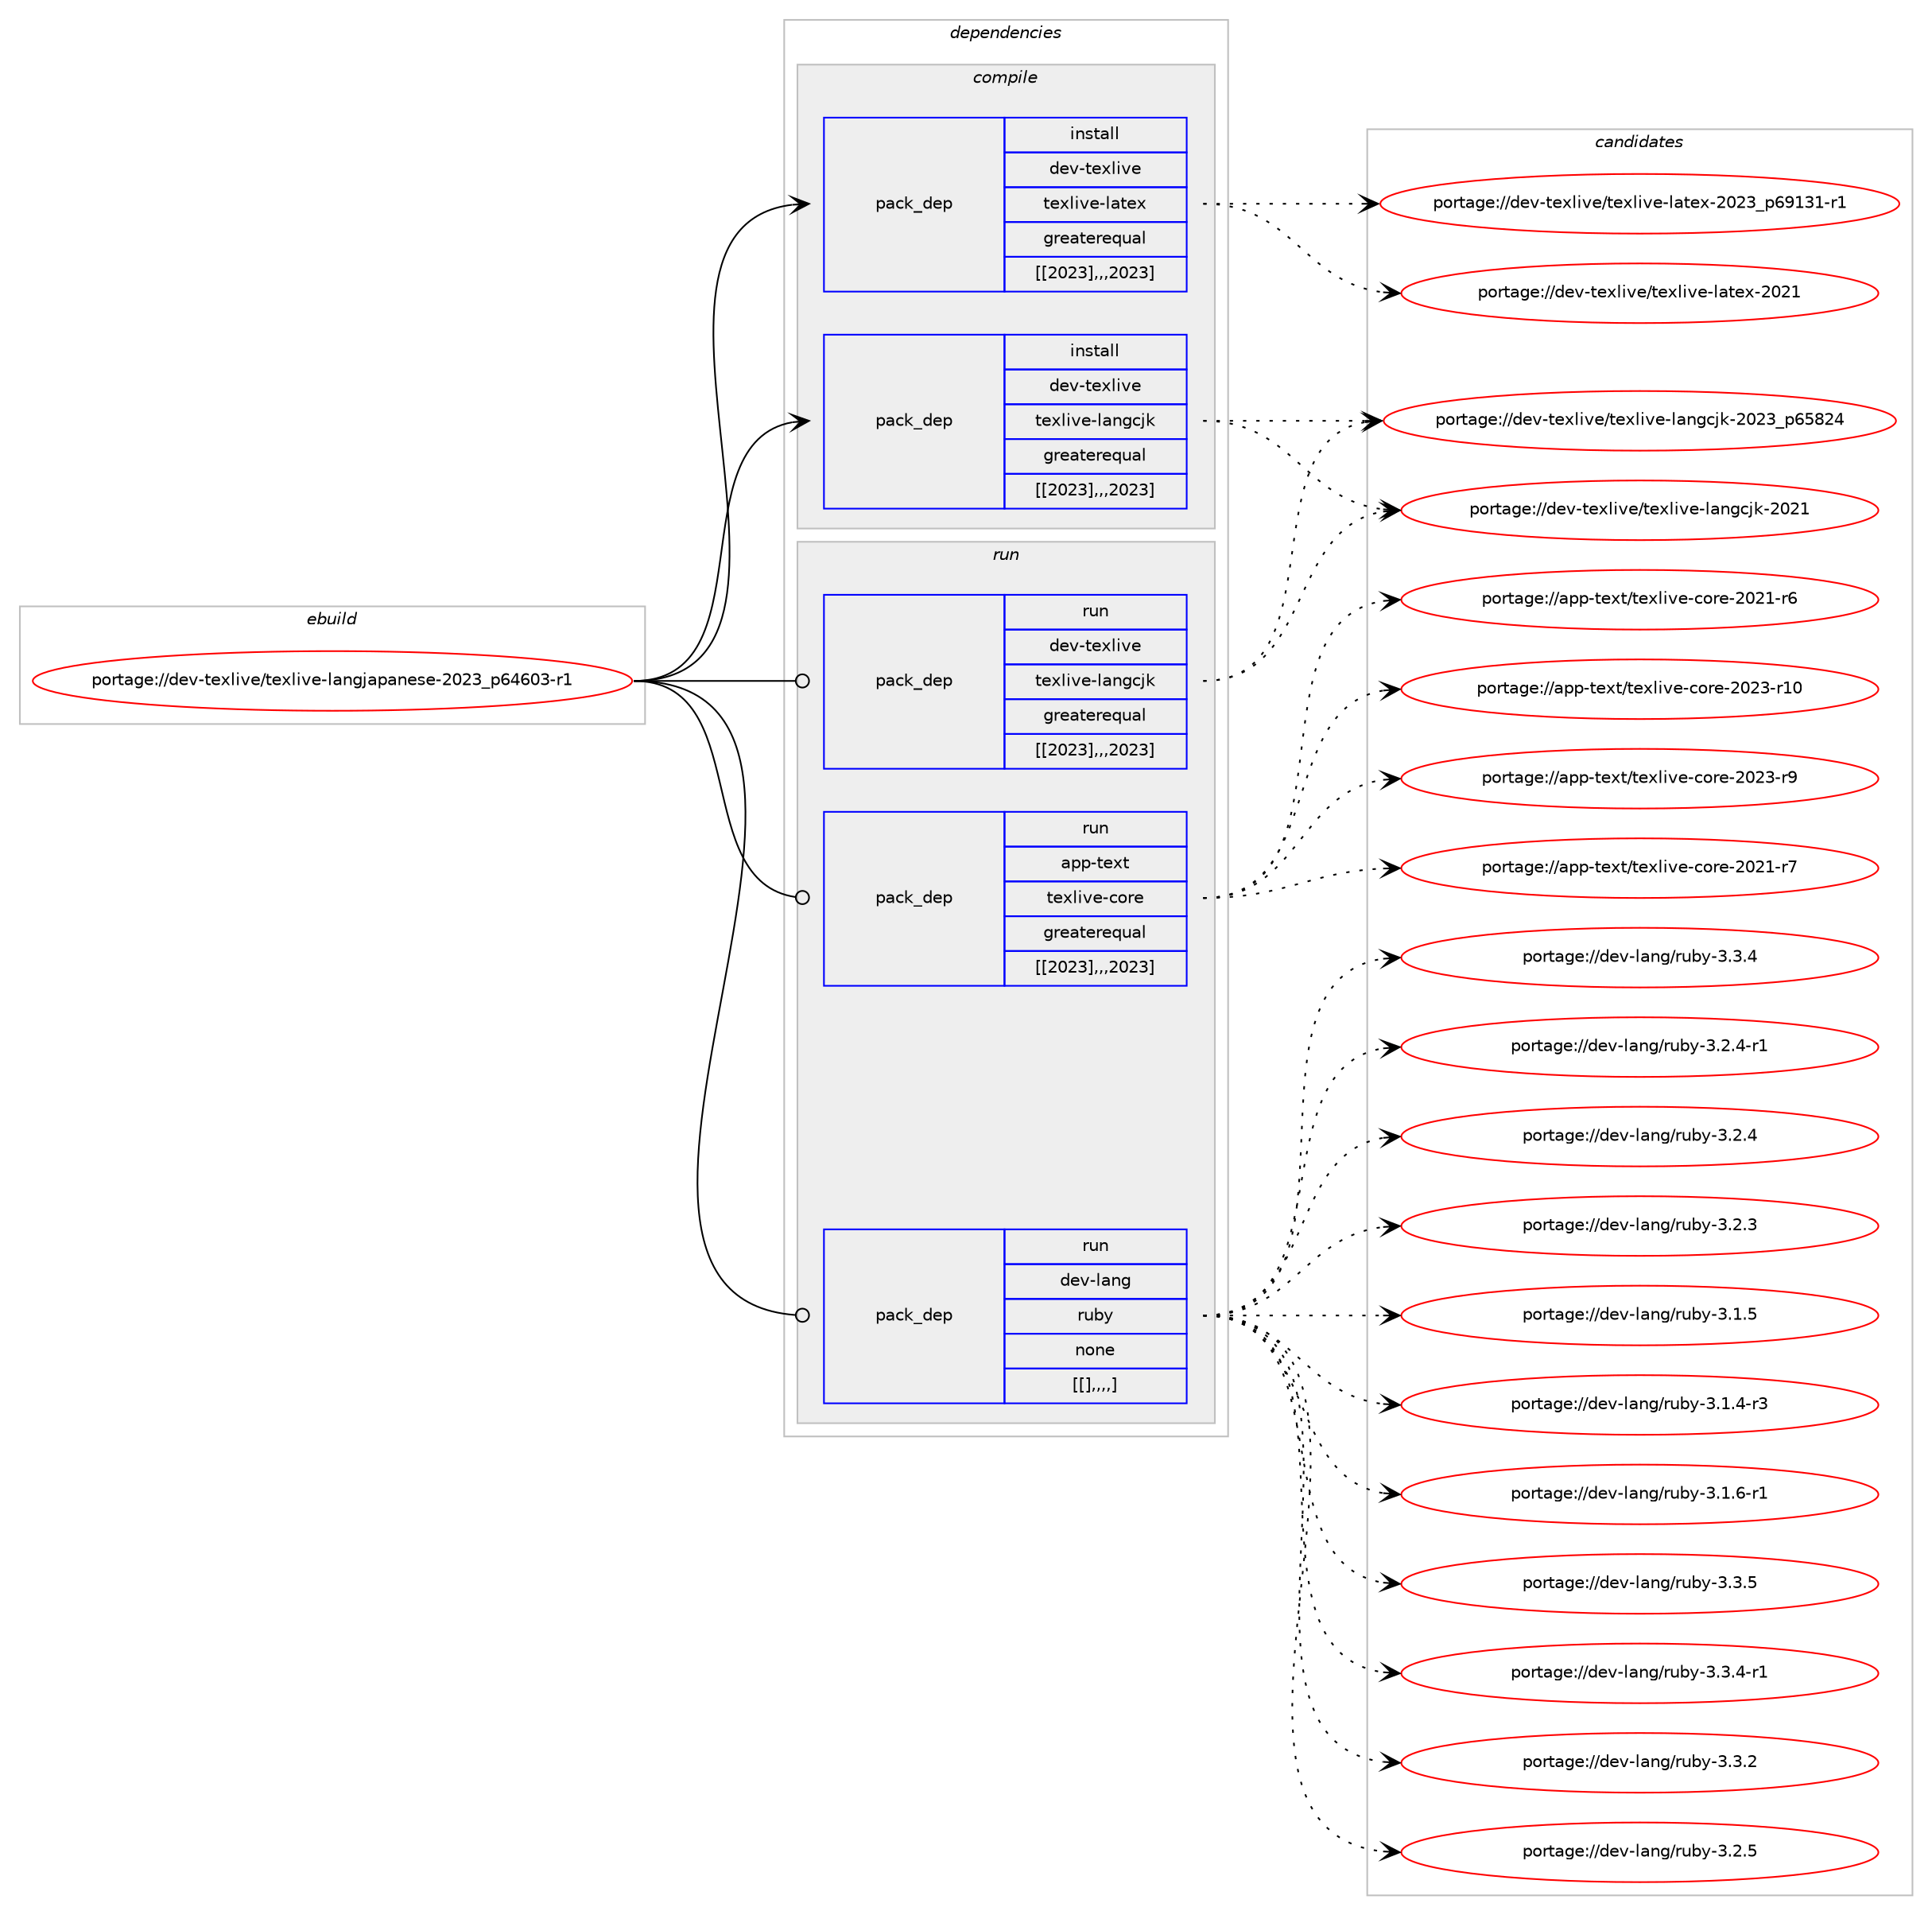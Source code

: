 digraph prolog {

# *************
# Graph options
# *************

newrank=true;
concentrate=true;
compound=true;
graph [rankdir=LR,fontname=Helvetica,fontsize=10,ranksep=1.5];#, ranksep=2.5, nodesep=0.2];
edge  [arrowhead=vee];
node  [fontname=Helvetica,fontsize=10];

# **********
# The ebuild
# **********

subgraph cluster_leftcol {
color=gray;
label=<<i>ebuild</i>>;
id [label="portage://dev-texlive/texlive-langjapanese-2023_p64603-r1", color=red, width=4, href="../dev-texlive/texlive-langjapanese-2023_p64603-r1.svg"];
}

# ****************
# The dependencies
# ****************

subgraph cluster_midcol {
color=gray;
label=<<i>dependencies</i>>;
subgraph cluster_compile {
fillcolor="#eeeeee";
style=filled;
label=<<i>compile</i>>;
subgraph pack151991 {
dependency215038 [label=<<TABLE BORDER="0" CELLBORDER="1" CELLSPACING="0" CELLPADDING="4" WIDTH="220"><TR><TD ROWSPAN="6" CELLPADDING="30">pack_dep</TD></TR><TR><TD WIDTH="110">install</TD></TR><TR><TD>dev-texlive</TD></TR><TR><TD>texlive-langcjk</TD></TR><TR><TD>greaterequal</TD></TR><TR><TD>[[2023],,,2023]</TD></TR></TABLE>>, shape=none, color=blue];
}
id:e -> dependency215038:w [weight=20,style="solid",arrowhead="vee"];
subgraph pack151992 {
dependency215039 [label=<<TABLE BORDER="0" CELLBORDER="1" CELLSPACING="0" CELLPADDING="4" WIDTH="220"><TR><TD ROWSPAN="6" CELLPADDING="30">pack_dep</TD></TR><TR><TD WIDTH="110">install</TD></TR><TR><TD>dev-texlive</TD></TR><TR><TD>texlive-latex</TD></TR><TR><TD>greaterequal</TD></TR><TR><TD>[[2023],,,2023]</TD></TR></TABLE>>, shape=none, color=blue];
}
id:e -> dependency215039:w [weight=20,style="solid",arrowhead="vee"];
}
subgraph cluster_compileandrun {
fillcolor="#eeeeee";
style=filled;
label=<<i>compile and run</i>>;
}
subgraph cluster_run {
fillcolor="#eeeeee";
style=filled;
label=<<i>run</i>>;
subgraph pack151993 {
dependency215040 [label=<<TABLE BORDER="0" CELLBORDER="1" CELLSPACING="0" CELLPADDING="4" WIDTH="220"><TR><TD ROWSPAN="6" CELLPADDING="30">pack_dep</TD></TR><TR><TD WIDTH="110">run</TD></TR><TR><TD>app-text</TD></TR><TR><TD>texlive-core</TD></TR><TR><TD>greaterequal</TD></TR><TR><TD>[[2023],,,2023]</TD></TR></TABLE>>, shape=none, color=blue];
}
id:e -> dependency215040:w [weight=20,style="solid",arrowhead="odot"];
subgraph pack151994 {
dependency215041 [label=<<TABLE BORDER="0" CELLBORDER="1" CELLSPACING="0" CELLPADDING="4" WIDTH="220"><TR><TD ROWSPAN="6" CELLPADDING="30">pack_dep</TD></TR><TR><TD WIDTH="110">run</TD></TR><TR><TD>dev-lang</TD></TR><TR><TD>ruby</TD></TR><TR><TD>none</TD></TR><TR><TD>[[],,,,]</TD></TR></TABLE>>, shape=none, color=blue];
}
id:e -> dependency215041:w [weight=20,style="solid",arrowhead="odot"];
subgraph pack151995 {
dependency215042 [label=<<TABLE BORDER="0" CELLBORDER="1" CELLSPACING="0" CELLPADDING="4" WIDTH="220"><TR><TD ROWSPAN="6" CELLPADDING="30">pack_dep</TD></TR><TR><TD WIDTH="110">run</TD></TR><TR><TD>dev-texlive</TD></TR><TR><TD>texlive-langcjk</TD></TR><TR><TD>greaterequal</TD></TR><TR><TD>[[2023],,,2023]</TD></TR></TABLE>>, shape=none, color=blue];
}
id:e -> dependency215042:w [weight=20,style="solid",arrowhead="odot"];
}
}

# **************
# The candidates
# **************

subgraph cluster_choices {
rank=same;
color=gray;
label=<<i>candidates</i>>;

subgraph choice151991 {
color=black;
nodesep=1;
choice10010111845116101120108105118101471161011201081051181014510897110103991061074550485051951125453565052 [label="portage://dev-texlive/texlive-langcjk-2023_p65824", color=red, width=4,href="../dev-texlive/texlive-langcjk-2023_p65824.svg"];
choice10010111845116101120108105118101471161011201081051181014510897110103991061074550485049 [label="portage://dev-texlive/texlive-langcjk-2021", color=red, width=4,href="../dev-texlive/texlive-langcjk-2021.svg"];
dependency215038:e -> choice10010111845116101120108105118101471161011201081051181014510897110103991061074550485051951125453565052:w [style=dotted,weight="100"];
dependency215038:e -> choice10010111845116101120108105118101471161011201081051181014510897110103991061074550485049:w [style=dotted,weight="100"];
}
subgraph choice151992 {
color=black;
nodesep=1;
choice1001011184511610112010810511810147116101120108105118101451089711610112045504850519511254574951494511449 [label="portage://dev-texlive/texlive-latex-2023_p69131-r1", color=red, width=4,href="../dev-texlive/texlive-latex-2023_p69131-r1.svg"];
choice100101118451161011201081051181014711610112010810511810145108971161011204550485049 [label="portage://dev-texlive/texlive-latex-2021", color=red, width=4,href="../dev-texlive/texlive-latex-2021.svg"];
dependency215039:e -> choice1001011184511610112010810511810147116101120108105118101451089711610112045504850519511254574951494511449:w [style=dotted,weight="100"];
dependency215039:e -> choice100101118451161011201081051181014711610112010810511810145108971161011204550485049:w [style=dotted,weight="100"];
}
subgraph choice151993 {
color=black;
nodesep=1;
choice971121124511610112011647116101120108105118101459911111410145504850514511457 [label="portage://app-text/texlive-core-2023-r9", color=red, width=4,href="../app-text/texlive-core-2023-r9.svg"];
choice97112112451161011201164711610112010810511810145991111141014550485051451144948 [label="portage://app-text/texlive-core-2023-r10", color=red, width=4,href="../app-text/texlive-core-2023-r10.svg"];
choice971121124511610112011647116101120108105118101459911111410145504850494511455 [label="portage://app-text/texlive-core-2021-r7", color=red, width=4,href="../app-text/texlive-core-2021-r7.svg"];
choice971121124511610112011647116101120108105118101459911111410145504850494511454 [label="portage://app-text/texlive-core-2021-r6", color=red, width=4,href="../app-text/texlive-core-2021-r6.svg"];
dependency215040:e -> choice971121124511610112011647116101120108105118101459911111410145504850514511457:w [style=dotted,weight="100"];
dependency215040:e -> choice97112112451161011201164711610112010810511810145991111141014550485051451144948:w [style=dotted,weight="100"];
dependency215040:e -> choice971121124511610112011647116101120108105118101459911111410145504850494511455:w [style=dotted,weight="100"];
dependency215040:e -> choice971121124511610112011647116101120108105118101459911111410145504850494511454:w [style=dotted,weight="100"];
}
subgraph choice151994 {
color=black;
nodesep=1;
choice10010111845108971101034711411798121455146514653 [label="portage://dev-lang/ruby-3.3.5", color=red, width=4,href="../dev-lang/ruby-3.3.5.svg"];
choice100101118451089711010347114117981214551465146524511449 [label="portage://dev-lang/ruby-3.3.4-r1", color=red, width=4,href="../dev-lang/ruby-3.3.4-r1.svg"];
choice10010111845108971101034711411798121455146514652 [label="portage://dev-lang/ruby-3.3.4", color=red, width=4,href="../dev-lang/ruby-3.3.4.svg"];
choice10010111845108971101034711411798121455146514650 [label="portage://dev-lang/ruby-3.3.2", color=red, width=4,href="../dev-lang/ruby-3.3.2.svg"];
choice10010111845108971101034711411798121455146504653 [label="portage://dev-lang/ruby-3.2.5", color=red, width=4,href="../dev-lang/ruby-3.2.5.svg"];
choice100101118451089711010347114117981214551465046524511449 [label="portage://dev-lang/ruby-3.2.4-r1", color=red, width=4,href="../dev-lang/ruby-3.2.4-r1.svg"];
choice10010111845108971101034711411798121455146504652 [label="portage://dev-lang/ruby-3.2.4", color=red, width=4,href="../dev-lang/ruby-3.2.4.svg"];
choice10010111845108971101034711411798121455146504651 [label="portage://dev-lang/ruby-3.2.3", color=red, width=4,href="../dev-lang/ruby-3.2.3.svg"];
choice100101118451089711010347114117981214551464946544511449 [label="portage://dev-lang/ruby-3.1.6-r1", color=red, width=4,href="../dev-lang/ruby-3.1.6-r1.svg"];
choice10010111845108971101034711411798121455146494653 [label="portage://dev-lang/ruby-3.1.5", color=red, width=4,href="../dev-lang/ruby-3.1.5.svg"];
choice100101118451089711010347114117981214551464946524511451 [label="portage://dev-lang/ruby-3.1.4-r3", color=red, width=4,href="../dev-lang/ruby-3.1.4-r3.svg"];
dependency215041:e -> choice10010111845108971101034711411798121455146514653:w [style=dotted,weight="100"];
dependency215041:e -> choice100101118451089711010347114117981214551465146524511449:w [style=dotted,weight="100"];
dependency215041:e -> choice10010111845108971101034711411798121455146514652:w [style=dotted,weight="100"];
dependency215041:e -> choice10010111845108971101034711411798121455146514650:w [style=dotted,weight="100"];
dependency215041:e -> choice10010111845108971101034711411798121455146504653:w [style=dotted,weight="100"];
dependency215041:e -> choice100101118451089711010347114117981214551465046524511449:w [style=dotted,weight="100"];
dependency215041:e -> choice10010111845108971101034711411798121455146504652:w [style=dotted,weight="100"];
dependency215041:e -> choice10010111845108971101034711411798121455146504651:w [style=dotted,weight="100"];
dependency215041:e -> choice100101118451089711010347114117981214551464946544511449:w [style=dotted,weight="100"];
dependency215041:e -> choice10010111845108971101034711411798121455146494653:w [style=dotted,weight="100"];
dependency215041:e -> choice100101118451089711010347114117981214551464946524511451:w [style=dotted,weight="100"];
}
subgraph choice151995 {
color=black;
nodesep=1;
choice10010111845116101120108105118101471161011201081051181014510897110103991061074550485051951125453565052 [label="portage://dev-texlive/texlive-langcjk-2023_p65824", color=red, width=4,href="../dev-texlive/texlive-langcjk-2023_p65824.svg"];
choice10010111845116101120108105118101471161011201081051181014510897110103991061074550485049 [label="portage://dev-texlive/texlive-langcjk-2021", color=red, width=4,href="../dev-texlive/texlive-langcjk-2021.svg"];
dependency215042:e -> choice10010111845116101120108105118101471161011201081051181014510897110103991061074550485051951125453565052:w [style=dotted,weight="100"];
dependency215042:e -> choice10010111845116101120108105118101471161011201081051181014510897110103991061074550485049:w [style=dotted,weight="100"];
}
}

}
